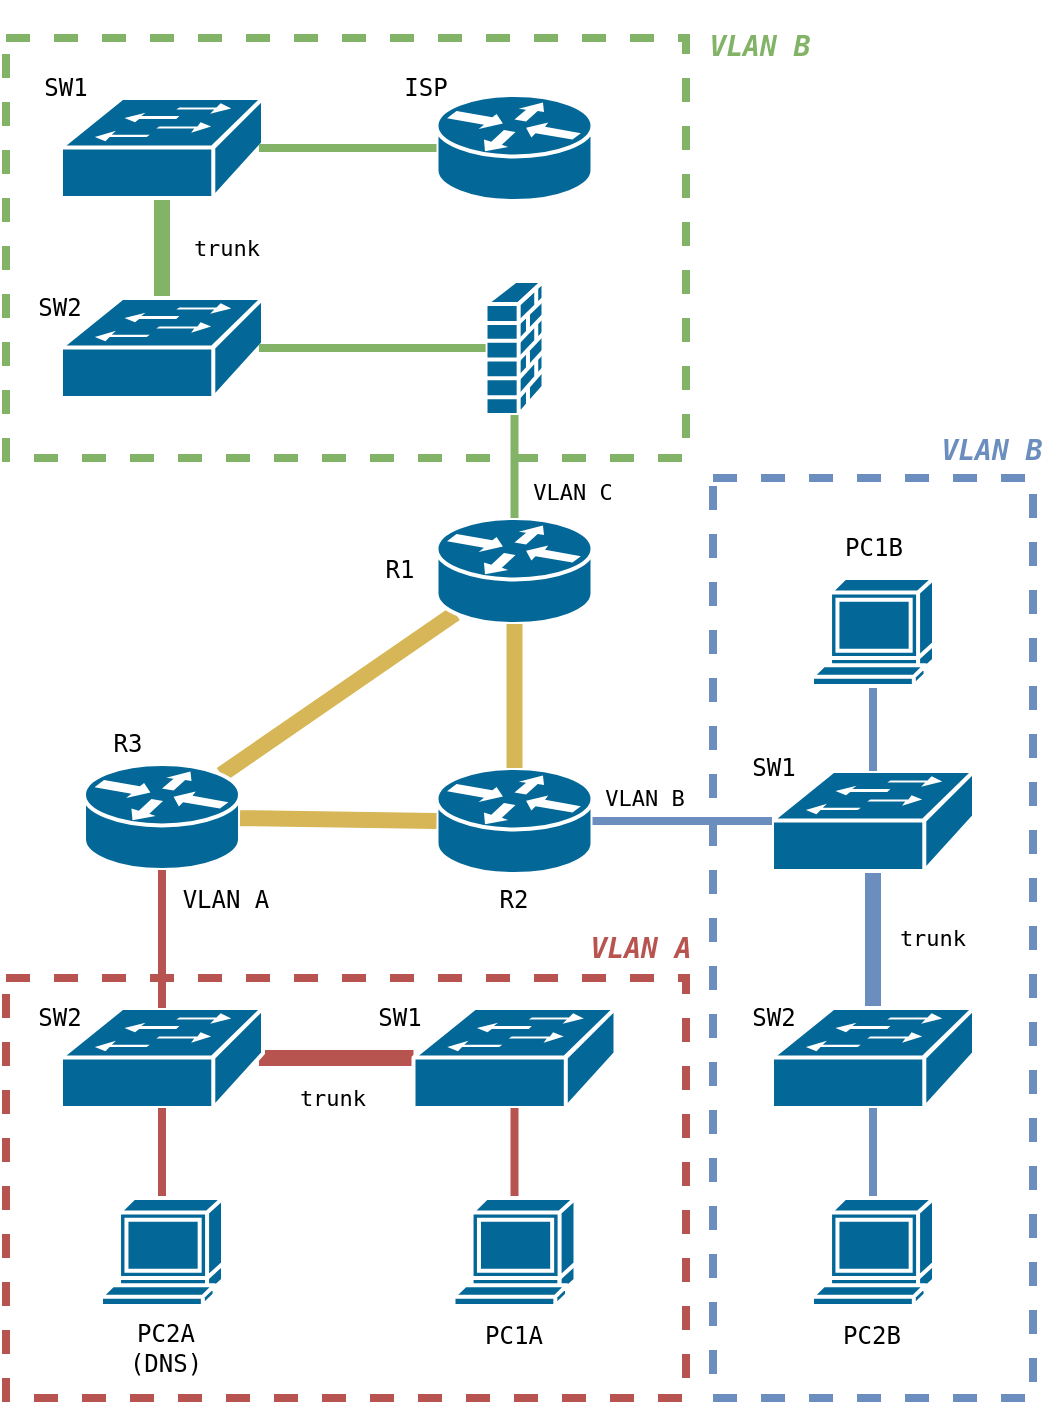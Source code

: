 <mxfile version="24.8.6">
  <diagram name="Page-1" id="h49rctNWdkYR5Oe2c-DP">
    <mxGraphModel dx="2487" dy="880" grid="1" gridSize="10" guides="1" tooltips="1" connect="1" arrows="1" fold="1" page="0" pageScale="1" pageWidth="850" pageHeight="1100" math="0" shadow="0">
      <root>
        <mxCell id="0" />
        <mxCell id="1" parent="0" />
        <mxCell id="_W9sl5yZu88mZbKisxAs-98" value="" style="rounded=0;whiteSpace=wrap;html=1;fillColor=none;strokeWidth=4;dashed=1;strokeColor=#82b366;" parent="1" vertex="1">
          <mxGeometry x="-470" y="60" width="340" height="210" as="geometry" />
        </mxCell>
        <mxCell id="_W9sl5yZu88mZbKisxAs-105" style="rounded=0;orthogonalLoop=1;jettySize=auto;html=1;fillColor=#fff2cc;strokeColor=#d6b656;strokeWidth=8;endArrow=none;endFill=0;exitX=0.12;exitY=0.9;exitDx=0;exitDy=0;exitPerimeter=0;entryX=0.88;entryY=0.1;entryDx=0;entryDy=0;entryPerimeter=0;" parent="1" source="_W9sl5yZu88mZbKisxAs-91" target="_W9sl5yZu88mZbKisxAs-93" edge="1">
          <mxGeometry relative="1" as="geometry" />
        </mxCell>
        <mxCell id="_W9sl5yZu88mZbKisxAs-91" value="" style="shape=mxgraph.cisco.routers.router;sketch=0;html=1;pointerEvents=1;dashed=0;fillColor=#036897;strokeColor=#ffffff;strokeWidth=2;verticalLabelPosition=bottom;verticalAlign=top;align=center;outlineConnect=0;" parent="1" vertex="1">
          <mxGeometry x="-254.75" y="300" width="78" height="53" as="geometry" />
        </mxCell>
        <mxCell id="_W9sl5yZu88mZbKisxAs-92" value="" style="shape=mxgraph.cisco.routers.router;sketch=0;html=1;pointerEvents=1;dashed=0;fillColor=#036897;strokeColor=#ffffff;strokeWidth=2;verticalLabelPosition=bottom;verticalAlign=top;align=center;outlineConnect=0;" parent="1" vertex="1">
          <mxGeometry x="-254.75" y="425" width="78" height="53" as="geometry" />
        </mxCell>
        <mxCell id="_W9sl5yZu88mZbKisxAs-93" value="" style="shape=mxgraph.cisco.routers.router;sketch=0;html=1;pointerEvents=1;dashed=0;fillColor=#036897;strokeColor=#ffffff;strokeWidth=2;verticalLabelPosition=bottom;verticalAlign=top;align=center;outlineConnect=0;" parent="1" vertex="1">
          <mxGeometry x="-431" y="423" width="78" height="53" as="geometry" />
        </mxCell>
        <mxCell id="_W9sl5yZu88mZbKisxAs-94" value="" style="shape=mxgraph.cisco.security.firewall;sketch=0;html=1;pointerEvents=1;dashed=0;fillColor=#036897;strokeColor=#ffffff;strokeWidth=2;verticalLabelPosition=bottom;verticalAlign=top;align=center;outlineConnect=0;" parent="1" vertex="1">
          <mxGeometry x="-230.25" y="181.5" width="29" height="67" as="geometry" />
        </mxCell>
        <mxCell id="_W9sl5yZu88mZbKisxAs-104" style="edgeStyle=orthogonalEdgeStyle;rounded=0;orthogonalLoop=1;jettySize=auto;html=1;endArrow=none;endFill=0;strokeWidth=8;fillColor=#d5e8d4;strokeColor=#82b366;exitX=0.5;exitY=0.98;exitDx=0;exitDy=0;exitPerimeter=0;entryX=0.5;entryY=0;entryDx=0;entryDy=0;entryPerimeter=0;" parent="1" source="_W9sl5yZu88mZbKisxAs-95" target="_W9sl5yZu88mZbKisxAs-96" edge="1">
          <mxGeometry relative="1" as="geometry" />
        </mxCell>
        <mxCell id="_W9sl5yZu88mZbKisxAs-95" value="" style="shape=mxgraph.cisco.switches.workgroup_switch;sketch=0;html=1;pointerEvents=1;dashed=0;fillColor=#036897;strokeColor=#ffffff;strokeWidth=2;verticalLabelPosition=bottom;verticalAlign=top;align=center;outlineConnect=0;" parent="1" vertex="1">
          <mxGeometry x="-442.5" y="90" width="101" height="50" as="geometry" />
        </mxCell>
        <mxCell id="_W9sl5yZu88mZbKisxAs-96" value="" style="shape=mxgraph.cisco.switches.workgroup_switch;sketch=0;html=1;pointerEvents=1;dashed=0;fillColor=#036897;strokeColor=#ffffff;strokeWidth=2;verticalLabelPosition=bottom;verticalAlign=top;align=center;outlineConnect=0;" parent="1" vertex="1">
          <mxGeometry x="-442.5" y="190" width="101" height="50" as="geometry" />
        </mxCell>
        <mxCell id="_W9sl5yZu88mZbKisxAs-97" value="" style="shape=mxgraph.cisco.routers.router;sketch=0;html=1;pointerEvents=1;dashed=0;fillColor=#036897;strokeColor=#ffffff;strokeWidth=2;verticalLabelPosition=bottom;verticalAlign=top;align=center;outlineConnect=0;" parent="1" vertex="1">
          <mxGeometry x="-254.75" y="88.5" width="78" height="53" as="geometry" />
        </mxCell>
        <mxCell id="_W9sl5yZu88mZbKisxAs-100" style="rounded=0;orthogonalLoop=1;jettySize=auto;html=1;entryX=0.5;entryY=0;entryDx=0;entryDy=0;entryPerimeter=0;endArrow=none;endFill=0;strokeWidth=4;fillColor=#d5e8d4;strokeColor=#82b366;" parent="1" source="_W9sl5yZu88mZbKisxAs-94" target="_W9sl5yZu88mZbKisxAs-91" edge="1">
          <mxGeometry relative="1" as="geometry" />
        </mxCell>
        <mxCell id="_W9sl5yZu88mZbKisxAs-101" style="edgeStyle=orthogonalEdgeStyle;rounded=0;orthogonalLoop=1;jettySize=auto;html=1;entryX=0;entryY=0.5;entryDx=0;entryDy=0;entryPerimeter=0;endArrow=none;endFill=0;strokeWidth=4;fillColor=#d5e8d4;strokeColor=#82b366;exitX=0.98;exitY=0.5;exitDx=0;exitDy=0;exitPerimeter=0;" parent="1" source="_W9sl5yZu88mZbKisxAs-96" target="_W9sl5yZu88mZbKisxAs-94" edge="1">
          <mxGeometry relative="1" as="geometry">
            <Array as="points">
              <mxPoint x="-230" y="215" />
            </Array>
          </mxGeometry>
        </mxCell>
        <mxCell id="_W9sl5yZu88mZbKisxAs-103" style="edgeStyle=orthogonalEdgeStyle;rounded=0;orthogonalLoop=1;jettySize=auto;html=1;endArrow=none;endFill=0;strokeWidth=4;fillColor=#d5e8d4;strokeColor=#82b366;entryX=0.98;entryY=0.5;entryDx=0;entryDy=0;entryPerimeter=0;" parent="1" source="_W9sl5yZu88mZbKisxAs-97" target="_W9sl5yZu88mZbKisxAs-95" edge="1">
          <mxGeometry relative="1" as="geometry" />
        </mxCell>
        <mxCell id="_W9sl5yZu88mZbKisxAs-106" style="rounded=0;orthogonalLoop=1;jettySize=auto;html=1;entryX=0.5;entryY=0;entryDx=0;entryDy=0;entryPerimeter=0;endArrow=none;endFill=0;fillColor=#fff2cc;strokeColor=#d6b656;strokeWidth=8;" parent="1" source="_W9sl5yZu88mZbKisxAs-91" target="_W9sl5yZu88mZbKisxAs-92" edge="1">
          <mxGeometry relative="1" as="geometry" />
        </mxCell>
        <mxCell id="_W9sl5yZu88mZbKisxAs-107" style="rounded=0;orthogonalLoop=1;jettySize=auto;html=1;entryX=0;entryY=0.5;entryDx=0;entryDy=0;entryPerimeter=0;endArrow=none;endFill=0;fillColor=#fff2cc;strokeColor=#d6b656;strokeWidth=8;" parent="1" source="_W9sl5yZu88mZbKisxAs-93" target="_W9sl5yZu88mZbKisxAs-92" edge="1">
          <mxGeometry relative="1" as="geometry" />
        </mxCell>
        <mxCell id="_W9sl5yZu88mZbKisxAs-109" value="" style="rounded=0;whiteSpace=wrap;html=1;fillColor=none;dashed=1;strokeWidth=4;strokeColor=#b85450;" parent="1" vertex="1">
          <mxGeometry x="-470" y="530" width="340" height="210" as="geometry" />
        </mxCell>
        <mxCell id="_W9sl5yZu88mZbKisxAs-111" style="edgeStyle=orthogonalEdgeStyle;rounded=0;orthogonalLoop=1;jettySize=auto;html=1;endArrow=none;endFill=0;strokeWidth=8;fillColor=#f8cecc;strokeColor=#b85450;entryX=0.98;entryY=0.5;entryDx=0;entryDy=0;entryPerimeter=0;exitX=0;exitY=0.5;exitDx=0;exitDy=0;exitPerimeter=0;" parent="1" source="_W9sl5yZu88mZbKisxAs-112" target="_W9sl5yZu88mZbKisxAs-113" edge="1">
          <mxGeometry relative="1" as="geometry" />
        </mxCell>
        <mxCell id="_W9sl5yZu88mZbKisxAs-112" value="" style="shape=mxgraph.cisco.switches.workgroup_switch;sketch=0;html=1;pointerEvents=1;dashed=0;fillColor=#036897;strokeColor=#ffffff;strokeWidth=2;verticalLabelPosition=bottom;verticalAlign=top;align=center;outlineConnect=0;" parent="1" vertex="1">
          <mxGeometry x="-266.25" y="545" width="101" height="50" as="geometry" />
        </mxCell>
        <mxCell id="_W9sl5yZu88mZbKisxAs-113" value="" style="shape=mxgraph.cisco.switches.workgroup_switch;sketch=0;html=1;pointerEvents=1;dashed=0;fillColor=#036897;strokeColor=#ffffff;strokeWidth=2;verticalLabelPosition=bottom;verticalAlign=top;align=center;outlineConnect=0;" parent="1" vertex="1">
          <mxGeometry x="-442.5" y="545" width="101" height="50" as="geometry" />
        </mxCell>
        <mxCell id="_W9sl5yZu88mZbKisxAs-115" style="edgeStyle=orthogonalEdgeStyle;rounded=0;orthogonalLoop=1;jettySize=auto;html=1;fillColor=#f8cecc;strokeColor=#b85450;strokeWidth=4;endArrow=none;endFill=0;" parent="1" source="_W9sl5yZu88mZbKisxAs-113" target="_W9sl5yZu88mZbKisxAs-119" edge="1">
          <mxGeometry relative="1" as="geometry">
            <mxPoint x="-587.5" y="577" as="targetPoint" />
          </mxGeometry>
        </mxCell>
        <mxCell id="_W9sl5yZu88mZbKisxAs-116" value="&lt;pre&gt;VLAN A&lt;/pre&gt;" style="text;html=1;align=center;verticalAlign=middle;whiteSpace=wrap;rounded=0;" parent="1" vertex="1">
          <mxGeometry x="-390" y="476" width="60" height="30" as="geometry" />
        </mxCell>
        <mxCell id="_W9sl5yZu88mZbKisxAs-117" style="rounded=0;orthogonalLoop=1;jettySize=auto;html=1;exitX=0.5;exitY=0;exitDx=0;exitDy=0;exitPerimeter=0;fillColor=#f8cecc;strokeColor=#b85450;strokeWidth=4;endArrow=none;endFill=0;" parent="1" source="_W9sl5yZu88mZbKisxAs-120" target="_W9sl5yZu88mZbKisxAs-112" edge="1">
          <mxGeometry relative="1" as="geometry">
            <mxPoint x="-587.5" y="330" as="sourcePoint" />
            <mxPoint x="-230" y="650" as="targetPoint" />
            <Array as="points" />
          </mxGeometry>
        </mxCell>
        <mxCell id="_W9sl5yZu88mZbKisxAs-118" style="edgeStyle=orthogonalEdgeStyle;rounded=0;orthogonalLoop=1;jettySize=auto;html=1;entryX=0.5;entryY=0;entryDx=0;entryDy=0;entryPerimeter=0;endArrow=none;endFill=0;fillColor=#f8cecc;strokeColor=#b85450;strokeWidth=4;" parent="1" source="_W9sl5yZu88mZbKisxAs-93" target="_W9sl5yZu88mZbKisxAs-113" edge="1">
          <mxGeometry relative="1" as="geometry" />
        </mxCell>
        <mxCell id="_W9sl5yZu88mZbKisxAs-119" value="" style="shape=mxgraph.cisco.computers_and_peripherals.terminal;sketch=0;html=1;pointerEvents=1;dashed=0;fillColor=#036897;strokeColor=#ffffff;strokeWidth=2;verticalLabelPosition=bottom;verticalAlign=top;align=center;outlineConnect=0;" parent="1" vertex="1">
          <mxGeometry x="-422.5" y="640" width="61" height="54" as="geometry" />
        </mxCell>
        <mxCell id="_W9sl5yZu88mZbKisxAs-120" value="" style="shape=mxgraph.cisco.computers_and_peripherals.terminal;sketch=0;html=1;pointerEvents=1;dashed=0;fillColor=#036897;strokeColor=#ffffff;strokeWidth=2;verticalLabelPosition=bottom;verticalAlign=top;align=center;outlineConnect=0;" parent="1" vertex="1">
          <mxGeometry x="-246.25" y="640" width="61" height="54" as="geometry" />
        </mxCell>
        <mxCell id="_W9sl5yZu88mZbKisxAs-121" value="&lt;pre&gt;PC1A&lt;/pre&gt;" style="text;html=1;align=center;verticalAlign=middle;whiteSpace=wrap;rounded=0;" parent="1" vertex="1">
          <mxGeometry x="-245.75" y="694" width="60" height="30" as="geometry" />
        </mxCell>
        <mxCell id="_W9sl5yZu88mZbKisxAs-122" value="&lt;div align=&quot;center&quot;&gt;&lt;pre&gt;PC2A&lt;br&gt;(DNS)&lt;/pre&gt;&lt;/div&gt;" style="text;html=1;align=center;verticalAlign=middle;whiteSpace=wrap;rounded=0;" parent="1" vertex="1">
          <mxGeometry x="-420" y="700" width="60" height="30" as="geometry" />
        </mxCell>
        <mxCell id="_W9sl5yZu88mZbKisxAs-134" value="" style="rounded=0;whiteSpace=wrap;html=1;fillColor=none;dashed=1;strokeWidth=4;strokeColor=#6c8ebf;" parent="1" vertex="1">
          <mxGeometry x="-116.5" y="280" width="160" height="460" as="geometry" />
        </mxCell>
        <mxCell id="_W9sl5yZu88mZbKisxAs-135" style="edgeStyle=orthogonalEdgeStyle;rounded=0;orthogonalLoop=1;jettySize=auto;html=1;fillColor=#dae8fc;strokeColor=#6c8ebf;strokeWidth=8;endArrow=none;endFill=0;" parent="1" source="_W9sl5yZu88mZbKisxAs-136" target="_W9sl5yZu88mZbKisxAs-137" edge="1">
          <mxGeometry relative="1" as="geometry" />
        </mxCell>
        <mxCell id="_W9sl5yZu88mZbKisxAs-136" value="" style="shape=mxgraph.cisco.switches.workgroup_switch;sketch=0;html=1;pointerEvents=1;dashed=0;fillColor=#036897;strokeColor=#ffffff;strokeWidth=2;verticalLabelPosition=bottom;verticalAlign=top;align=center;outlineConnect=0;" parent="1" vertex="1">
          <mxGeometry x="-87" y="426.5" width="101" height="50" as="geometry" />
        </mxCell>
        <mxCell id="_W9sl5yZu88mZbKisxAs-137" value="" style="shape=mxgraph.cisco.switches.workgroup_switch;sketch=0;html=1;pointerEvents=1;dashed=0;fillColor=#036897;strokeColor=#ffffff;strokeWidth=2;verticalLabelPosition=bottom;verticalAlign=top;align=center;outlineConnect=0;" parent="1" vertex="1">
          <mxGeometry x="-87" y="545" width="101" height="50" as="geometry" />
        </mxCell>
        <mxCell id="_W9sl5yZu88mZbKisxAs-138" style="edgeStyle=orthogonalEdgeStyle;rounded=0;orthogonalLoop=1;jettySize=auto;html=1;endArrow=none;endFill=0;strokeWidth=4;fillColor=#dae8fc;strokeColor=#6c8ebf;" parent="1" source="_W9sl5yZu88mZbKisxAs-137" target="_W9sl5yZu88mZbKisxAs-141" edge="1">
          <mxGeometry relative="1" as="geometry">
            <mxPoint x="-39" y="674" as="targetPoint" />
          </mxGeometry>
        </mxCell>
        <mxCell id="_W9sl5yZu88mZbKisxAs-139" value="&lt;pre style=&quot;font-size: 14px;&quot;&gt;&lt;font color=&quot;#6c8ebf&quot;&gt;&lt;b&gt;&lt;i&gt;VLAN B&lt;br&gt;&lt;/i&gt;&lt;/b&gt;&lt;/font&gt;&lt;/pre&gt;" style="text;html=1;align=center;verticalAlign=middle;whiteSpace=wrap;rounded=0;strokeWidth=1;" parent="1" vertex="1">
          <mxGeometry x="-8" y="251" width="62" height="29" as="geometry" />
        </mxCell>
        <mxCell id="_W9sl5yZu88mZbKisxAs-140" style="edgeStyle=orthogonalEdgeStyle;rounded=0;orthogonalLoop=1;jettySize=auto;html=1;entryX=0.5;entryY=0;entryDx=0;entryDy=0;entryPerimeter=0;exitX=0.5;exitY=1;exitDx=0;exitDy=0;exitPerimeter=0;endArrow=none;endFill=0;strokeWidth=4;fillColor=#dae8fc;strokeColor=#6c8ebf;" parent="1" source="_W9sl5yZu88mZbKisxAs-142" target="_W9sl5yZu88mZbKisxAs-136" edge="1">
          <mxGeometry relative="1" as="geometry">
            <mxPoint x="-39" y="427" as="sourcePoint" />
          </mxGeometry>
        </mxCell>
        <mxCell id="_W9sl5yZu88mZbKisxAs-141" value="" style="shape=mxgraph.cisco.computers_and_peripherals.terminal;sketch=0;html=1;pointerEvents=1;dashed=0;fillColor=#036897;strokeColor=#ffffff;strokeWidth=2;verticalLabelPosition=bottom;verticalAlign=top;align=center;outlineConnect=0;" parent="1" vertex="1">
          <mxGeometry x="-67" y="640" width="61" height="54" as="geometry" />
        </mxCell>
        <mxCell id="_W9sl5yZu88mZbKisxAs-142" value="" style="shape=mxgraph.cisco.computers_and_peripherals.terminal;sketch=0;html=1;pointerEvents=1;dashed=0;fillColor=#036897;strokeColor=#ffffff;strokeWidth=2;verticalLabelPosition=bottom;verticalAlign=top;align=center;outlineConnect=0;" parent="1" vertex="1">
          <mxGeometry x="-67" y="330" width="61" height="54" as="geometry" />
        </mxCell>
        <mxCell id="_W9sl5yZu88mZbKisxAs-143" value="&lt;pre&gt;PC1B&lt;/pre&gt;" style="text;html=1;align=center;verticalAlign=middle;whiteSpace=wrap;rounded=0;" parent="1" vertex="1">
          <mxGeometry x="-66.5" y="300" width="60" height="30" as="geometry" />
        </mxCell>
        <mxCell id="_W9sl5yZu88mZbKisxAs-144" value="&lt;pre&gt;PC2B&lt;/pre&gt;" style="text;html=1;align=center;verticalAlign=middle;whiteSpace=wrap;rounded=0;" parent="1" vertex="1">
          <mxGeometry x="-67" y="694" width="60" height="30" as="geometry" />
        </mxCell>
        <mxCell id="_W9sl5yZu88mZbKisxAs-145" style="rounded=0;orthogonalLoop=1;jettySize=auto;html=1;entryX=0;entryY=0.5;entryDx=0;entryDy=0;entryPerimeter=0;endArrow=none;endFill=0;strokeWidth=4;fillColor=#dae8fc;strokeColor=#6c8ebf;" parent="1" source="_W9sl5yZu88mZbKisxAs-92" target="_W9sl5yZu88mZbKisxAs-136" edge="1">
          <mxGeometry relative="1" as="geometry" />
        </mxCell>
        <mxCell id="_W9sl5yZu88mZbKisxAs-153" value="&lt;pre style=&quot;font-size: 14px;&quot;&gt;&lt;font style=&quot;font-size: 14px;&quot; color=&quot;#b85450&quot;&gt;VLAN A&lt;/font&gt;&lt;/pre&gt;" style="edgeLabel;html=1;align=center;verticalAlign=middle;resizable=0;points=[];labelBackgroundColor=none;labelBorderColor=none;textShadow=0;fontStyle=3;fontSize=14;" parent="1" vertex="1" connectable="0">
          <mxGeometry x="-153.0" y="515.001" as="geometry" />
        </mxCell>
        <mxCell id="_W9sl5yZu88mZbKisxAs-154" value="&lt;pre style=&quot;font-size: 14px;&quot;&gt;&lt;font color=&quot;#82b366&quot;&gt;&lt;b&gt;&lt;i&gt;VLAN B&lt;br&gt;&lt;/i&gt;&lt;/b&gt;&lt;/font&gt;&lt;/pre&gt;" style="text;html=1;align=center;verticalAlign=middle;whiteSpace=wrap;rounded=0;strokeWidth=1;" parent="1" vertex="1">
          <mxGeometry x="-123" y="48" width="60" height="31" as="geometry" />
        </mxCell>
        <mxCell id="_W9sl5yZu88mZbKisxAs-155" value="&lt;pre&gt;R1&lt;/pre&gt;" style="text;html=1;align=center;verticalAlign=middle;whiteSpace=wrap;rounded=0;" parent="1" vertex="1">
          <mxGeometry x="-303" y="311" width="60" height="30" as="geometry" />
        </mxCell>
        <mxCell id="_W9sl5yZu88mZbKisxAs-156" value="&lt;pre&gt;R3&lt;br&gt;&lt;/pre&gt;" style="text;html=1;align=center;verticalAlign=middle;whiteSpace=wrap;rounded=0;" parent="1" vertex="1">
          <mxGeometry x="-439" y="398" width="60" height="30" as="geometry" />
        </mxCell>
        <mxCell id="_W9sl5yZu88mZbKisxAs-157" value="&lt;pre&gt;R2&lt;br&gt;&lt;/pre&gt;" style="text;html=1;align=center;verticalAlign=middle;whiteSpace=wrap;rounded=0;" parent="1" vertex="1">
          <mxGeometry x="-245.75" y="476" width="60" height="30" as="geometry" />
        </mxCell>
        <mxCell id="_W9sl5yZu88mZbKisxAs-158" value="&lt;pre&gt;VLAN C&lt;/pre&gt;" style="edgeLabel;html=1;align=center;verticalAlign=middle;resizable=0;points=[];labelBackgroundColor=none;" parent="1" vertex="1" connectable="0">
          <mxGeometry x="-187" y="286.996" as="geometry" />
        </mxCell>
        <mxCell id="_W9sl5yZu88mZbKisxAs-159" value="&lt;pre&gt;VLAN B&lt;/pre&gt;" style="edgeLabel;html=1;align=center;verticalAlign=middle;resizable=0;points=[];labelBackgroundColor=none;" parent="1" vertex="1" connectable="0">
          <mxGeometry x="-151.618" y="439.997" as="geometry" />
        </mxCell>
        <mxCell id="_W9sl5yZu88mZbKisxAs-162" value="&lt;pre&gt;trunk&lt;/pre&gt;" style="edgeLabel;html=1;align=center;verticalAlign=middle;resizable=0;points=[];labelBackgroundColor=none;" parent="1" vertex="1" connectable="0">
          <mxGeometry y="514.997" as="geometry">
            <mxPoint x="-7" y="-5" as="offset" />
          </mxGeometry>
        </mxCell>
        <mxCell id="_W9sl5yZu88mZbKisxAs-163" value="&lt;pre&gt;trunk&lt;/pre&gt;" style="edgeLabel;html=1;align=center;verticalAlign=middle;resizable=0;points=[];labelBackgroundColor=none;" parent="1" vertex="1" connectable="0">
          <mxGeometry x="-300" y="594.997" as="geometry">
            <mxPoint x="-7" y="-5" as="offset" />
          </mxGeometry>
        </mxCell>
        <mxCell id="_W9sl5yZu88mZbKisxAs-164" value="&lt;pre&gt;trunk&lt;/pre&gt;" style="edgeLabel;html=1;align=center;verticalAlign=middle;resizable=0;points=[];labelBackgroundColor=none;" parent="1" vertex="1" connectable="0">
          <mxGeometry x="-353" y="169.997" as="geometry">
            <mxPoint x="-7" y="-5" as="offset" />
          </mxGeometry>
        </mxCell>
        <mxCell id="_W9sl5yZu88mZbKisxAs-165" value="&lt;pre&gt;SW2&lt;/pre&gt;" style="text;html=1;align=center;verticalAlign=middle;whiteSpace=wrap;rounded=0;" parent="1" vertex="1">
          <mxGeometry x="-473" y="180" width="60" height="30" as="geometry" />
        </mxCell>
        <mxCell id="_W9sl5yZu88mZbKisxAs-166" value="&lt;pre&gt;SW1&lt;br&gt;&lt;/pre&gt;" style="text;html=1;align=center;verticalAlign=middle;whiteSpace=wrap;rounded=0;" parent="1" vertex="1">
          <mxGeometry x="-470" y="70" width="60" height="30" as="geometry" />
        </mxCell>
        <mxCell id="_W9sl5yZu88mZbKisxAs-167" value="&lt;pre&gt;SW1&lt;br&gt;&lt;/pre&gt;" style="text;html=1;align=center;verticalAlign=middle;whiteSpace=wrap;rounded=0;" parent="1" vertex="1">
          <mxGeometry x="-303" y="535" width="60" height="30" as="geometry" />
        </mxCell>
        <mxCell id="_W9sl5yZu88mZbKisxAs-168" value="&lt;pre&gt;SW2&lt;br&gt;&lt;/pre&gt;" style="text;html=1;align=center;verticalAlign=middle;whiteSpace=wrap;rounded=0;" parent="1" vertex="1">
          <mxGeometry x="-473" y="535" width="60" height="30" as="geometry" />
        </mxCell>
        <mxCell id="_W9sl5yZu88mZbKisxAs-169" value="&lt;pre&gt;SW1&lt;br&gt;&lt;/pre&gt;" style="text;html=1;align=center;verticalAlign=middle;whiteSpace=wrap;rounded=0;" parent="1" vertex="1">
          <mxGeometry x="-116.5" y="410" width="60" height="30" as="geometry" />
        </mxCell>
        <mxCell id="_W9sl5yZu88mZbKisxAs-170" value="&lt;pre&gt;SW2&lt;br&gt;&lt;/pre&gt;" style="text;html=1;align=center;verticalAlign=middle;whiteSpace=wrap;rounded=0;" parent="1" vertex="1">
          <mxGeometry x="-116.5" y="535" width="60" height="30" as="geometry" />
        </mxCell>
        <mxCell id="_W9sl5yZu88mZbKisxAs-172" value="&lt;p style=&quot;line-height: 120%;&quot;&gt;&lt;/p&gt;&lt;pre&gt;ISP&lt;/pre&gt;" style="text;html=1;align=center;verticalAlign=middle;whiteSpace=wrap;rounded=0;" parent="1" vertex="1">
          <mxGeometry x="-290.25" y="70" width="60" height="30" as="geometry" />
        </mxCell>
      </root>
    </mxGraphModel>
  </diagram>
</mxfile>
